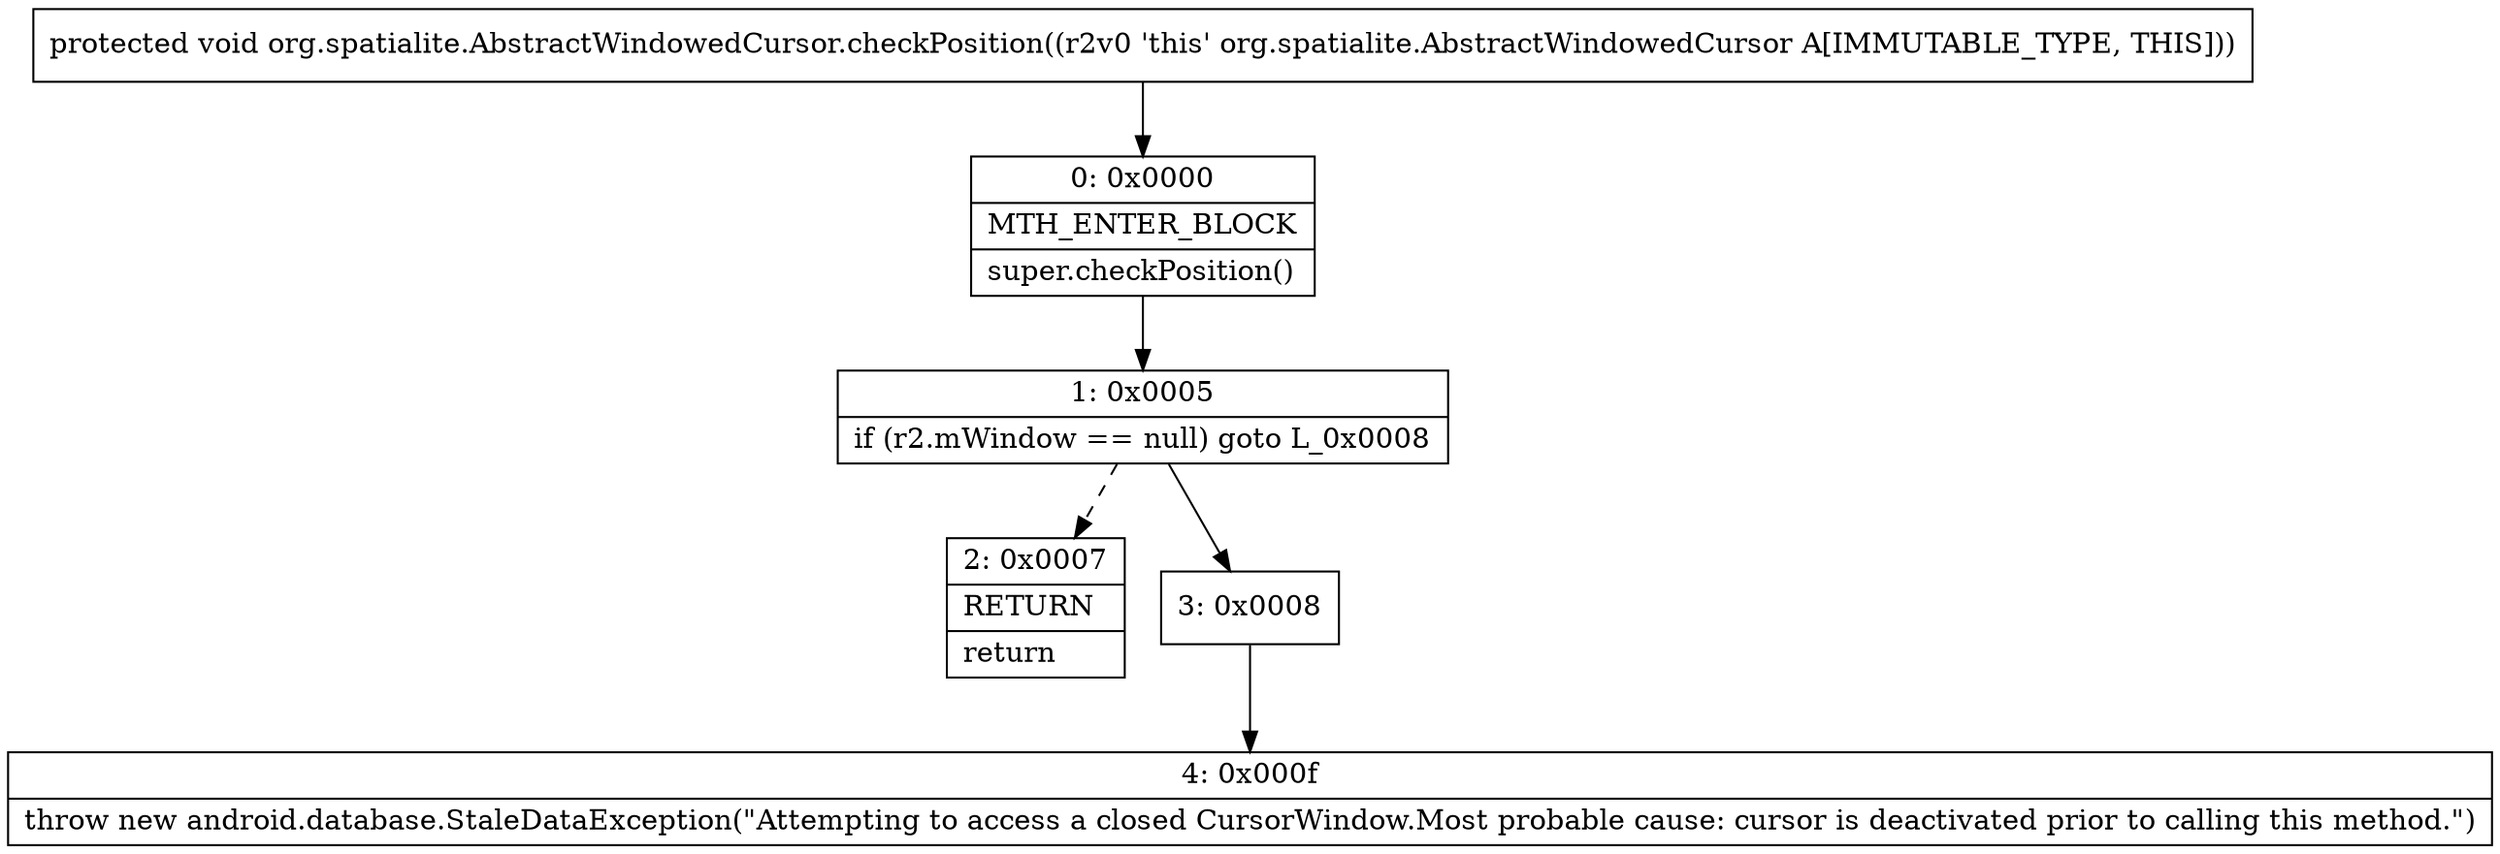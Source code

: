 digraph "CFG fororg.spatialite.AbstractWindowedCursor.checkPosition()V" {
Node_0 [shape=record,label="{0\:\ 0x0000|MTH_ENTER_BLOCK\l|super.checkPosition()\l}"];
Node_1 [shape=record,label="{1\:\ 0x0005|if (r2.mWindow == null) goto L_0x0008\l}"];
Node_2 [shape=record,label="{2\:\ 0x0007|RETURN\l|return\l}"];
Node_3 [shape=record,label="{3\:\ 0x0008}"];
Node_4 [shape=record,label="{4\:\ 0x000f|throw new android.database.StaleDataException(\"Attempting to access a closed CursorWindow.Most probable cause: cursor is deactivated prior to calling this method.\")\l}"];
MethodNode[shape=record,label="{protected void org.spatialite.AbstractWindowedCursor.checkPosition((r2v0 'this' org.spatialite.AbstractWindowedCursor A[IMMUTABLE_TYPE, THIS])) }"];
MethodNode -> Node_0;
Node_0 -> Node_1;
Node_1 -> Node_2[style=dashed];
Node_1 -> Node_3;
Node_3 -> Node_4;
}

